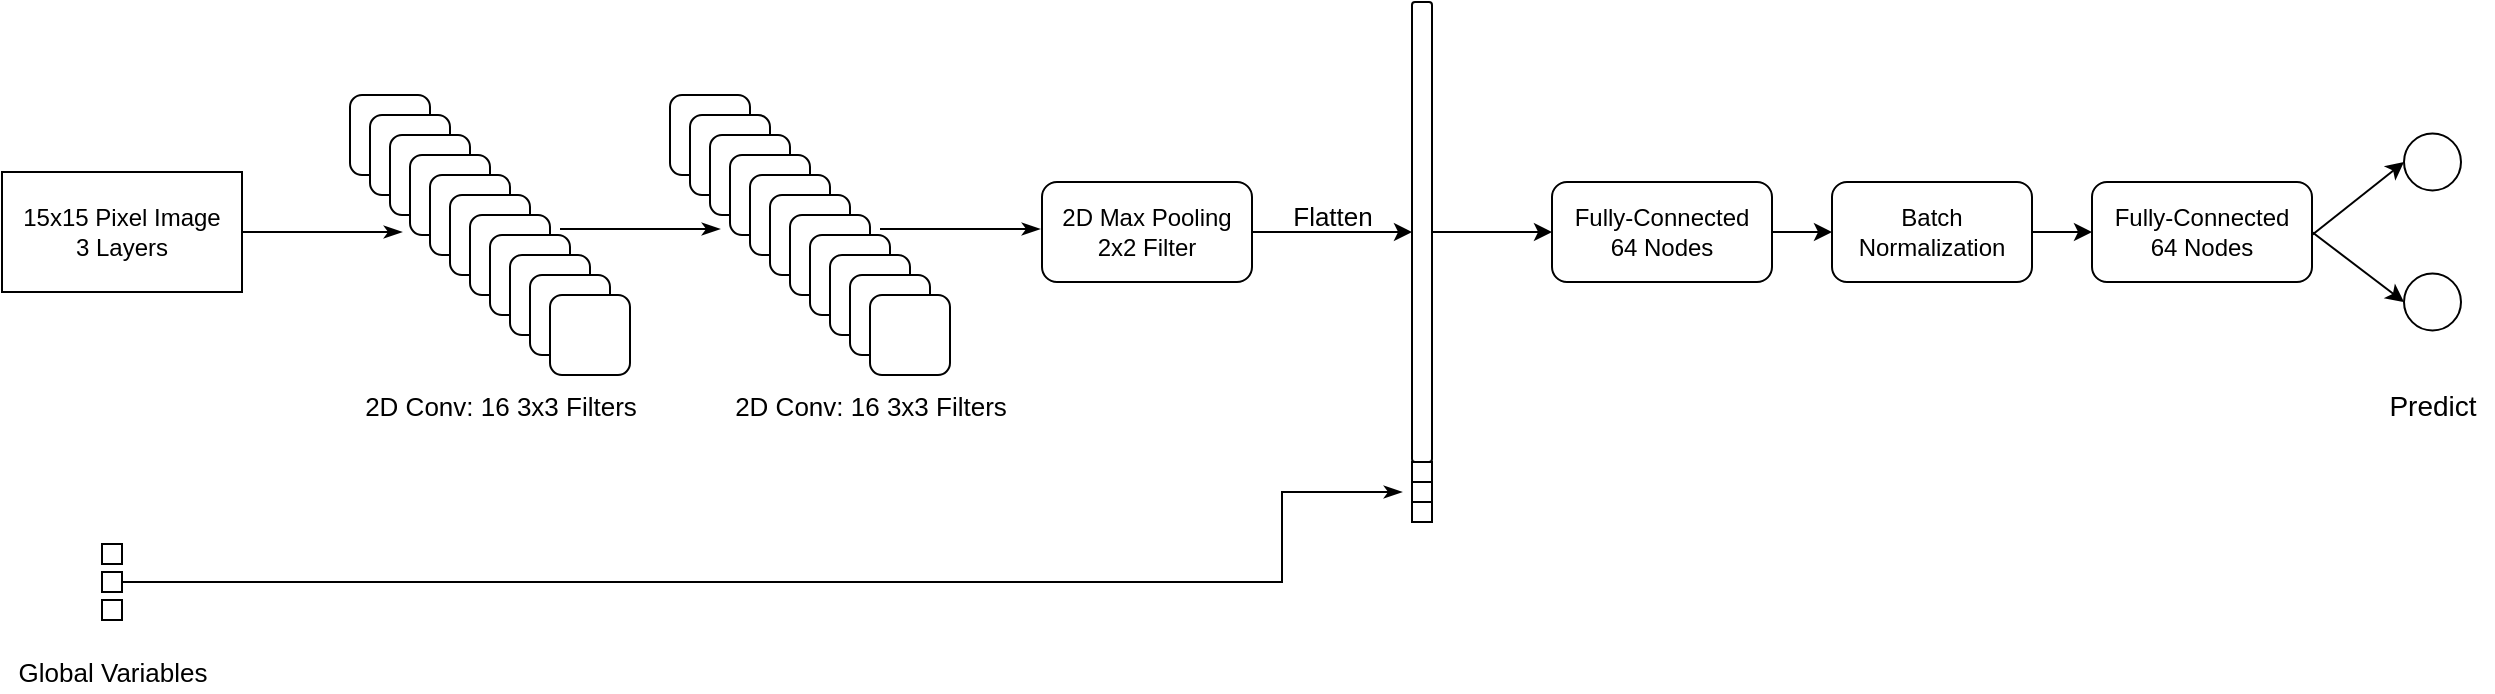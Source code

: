 <mxfile version="13.3.5" type="device"><diagram id="C5RBs43oDa-KdzZeNtuy" name="Page-1"><mxGraphModel dx="2249" dy="775" grid="1" gridSize="10" guides="1" tooltips="1" connect="1" arrows="1" fold="1" page="1" pageScale="1" pageWidth="827" pageHeight="1169" math="0" shadow="0"><root><mxCell id="WIyWlLk6GJQsqaUBKTNV-0"/><mxCell id="WIyWlLk6GJQsqaUBKTNV-1" parent="WIyWlLk6GJQsqaUBKTNV-0"/><mxCell id="yCYAWfJw5FWYG6XpLEPD-81" value="" style="edgeStyle=orthogonalEdgeStyle;rounded=0;orthogonalLoop=1;jettySize=auto;html=1;labelBackgroundColor=none;endArrow=classicThin;endFill=1;fontSize=13;" edge="1" parent="WIyWlLk6GJQsqaUBKTNV-1" source="yCYAWfJw5FWYG6XpLEPD-1"><mxGeometry relative="1" as="geometry"><mxPoint x="-510" y="230" as="targetPoint"/></mxGeometry></mxCell><mxCell id="yCYAWfJw5FWYG6XpLEPD-1" value="&lt;div&gt;15x15 Pixel Image&lt;/div&gt;&lt;div&gt;3 Layers&lt;br&gt;&lt;/div&gt;" style="rounded=0;whiteSpace=wrap;html=1;" vertex="1" parent="WIyWlLk6GJQsqaUBKTNV-1"><mxGeometry x="-710" y="200" width="120" height="60" as="geometry"/></mxCell><mxCell id="yCYAWfJw5FWYG6XpLEPD-2" value="" style="rounded=1;whiteSpace=wrap;html=1;" vertex="1" parent="WIyWlLk6GJQsqaUBKTNV-1"><mxGeometry x="-536" y="161.5" width="40" height="40" as="geometry"/></mxCell><mxCell id="yCYAWfJw5FWYG6XpLEPD-3" value="" style="rounded=1;whiteSpace=wrap;html=1;" vertex="1" parent="WIyWlLk6GJQsqaUBKTNV-1"><mxGeometry x="-526" y="171.5" width="40" height="40" as="geometry"/></mxCell><mxCell id="yCYAWfJw5FWYG6XpLEPD-4" value="" style="rounded=1;whiteSpace=wrap;html=1;" vertex="1" parent="WIyWlLk6GJQsqaUBKTNV-1"><mxGeometry x="-516" y="181.5" width="40" height="40" as="geometry"/></mxCell><mxCell id="yCYAWfJw5FWYG6XpLEPD-5" value="" style="rounded=1;whiteSpace=wrap;html=1;" vertex="1" parent="WIyWlLk6GJQsqaUBKTNV-1"><mxGeometry x="-506" y="191.5" width="40" height="40" as="geometry"/></mxCell><mxCell id="yCYAWfJw5FWYG6XpLEPD-85" value="" style="edgeStyle=orthogonalEdgeStyle;rounded=0;orthogonalLoop=1;jettySize=auto;html=1;labelBackgroundColor=none;endArrow=classicThin;endFill=1;fontSize=13;" edge="1" parent="WIyWlLk6GJQsqaUBKTNV-1"><mxGeometry relative="1" as="geometry"><mxPoint x="-431" y="228.5" as="sourcePoint"/><mxPoint x="-351" y="228.5" as="targetPoint"/></mxGeometry></mxCell><mxCell id="yCYAWfJw5FWYG6XpLEPD-6" value="" style="rounded=1;whiteSpace=wrap;html=1;" vertex="1" parent="WIyWlLk6GJQsqaUBKTNV-1"><mxGeometry x="-496" y="201.5" width="40" height="40" as="geometry"/></mxCell><mxCell id="yCYAWfJw5FWYG6XpLEPD-7" value="" style="rounded=1;whiteSpace=wrap;html=1;" vertex="1" parent="WIyWlLk6GJQsqaUBKTNV-1"><mxGeometry x="-486" y="211.5" width="40" height="40" as="geometry"/></mxCell><mxCell id="yCYAWfJw5FWYG6XpLEPD-8" value="" style="rounded=1;whiteSpace=wrap;html=1;" vertex="1" parent="WIyWlLk6GJQsqaUBKTNV-1"><mxGeometry x="-476" y="221.5" width="40" height="40" as="geometry"/></mxCell><mxCell id="yCYAWfJw5FWYG6XpLEPD-9" value="" style="rounded=1;whiteSpace=wrap;html=1;" vertex="1" parent="WIyWlLk6GJQsqaUBKTNV-1"><mxGeometry x="-466" y="231.5" width="40" height="40" as="geometry"/></mxCell><mxCell id="yCYAWfJw5FWYG6XpLEPD-10" value="" style="rounded=1;whiteSpace=wrap;html=1;" vertex="1" parent="WIyWlLk6GJQsqaUBKTNV-1"><mxGeometry x="-456" y="241.5" width="40" height="40" as="geometry"/></mxCell><mxCell id="yCYAWfJw5FWYG6XpLEPD-11" value="" style="rounded=1;whiteSpace=wrap;html=1;" vertex="1" parent="WIyWlLk6GJQsqaUBKTNV-1"><mxGeometry x="-446" y="251.5" width="40" height="40" as="geometry"/></mxCell><mxCell id="yCYAWfJw5FWYG6XpLEPD-14" value="2D Conv: 16 3x3 Filters" style="text;html=1;resizable=0;autosize=1;align=center;verticalAlign=middle;points=[];fillColor=none;strokeColor=none;rounded=0;fontSize=13;" vertex="1" parent="WIyWlLk6GJQsqaUBKTNV-1"><mxGeometry x="-536" y="306.5" width="150" height="20" as="geometry"/></mxCell><mxCell id="yCYAWfJw5FWYG6XpLEPD-18" value="" style="rounded=1;whiteSpace=wrap;html=1;" vertex="1" parent="WIyWlLk6GJQsqaUBKTNV-1"><mxGeometry x="-436" y="261.5" width="40" height="40" as="geometry"/></mxCell><mxCell id="yCYAWfJw5FWYG6XpLEPD-31" value="" style="rounded=1;whiteSpace=wrap;html=1;" vertex="1" parent="WIyWlLk6GJQsqaUBKTNV-1"><mxGeometry x="-376" y="161.5" width="40" height="40" as="geometry"/></mxCell><mxCell id="yCYAWfJw5FWYG6XpLEPD-32" value="" style="rounded=1;whiteSpace=wrap;html=1;" vertex="1" parent="WIyWlLk6GJQsqaUBKTNV-1"><mxGeometry x="-366" y="171.5" width="40" height="40" as="geometry"/></mxCell><mxCell id="yCYAWfJw5FWYG6XpLEPD-33" value="" style="rounded=1;whiteSpace=wrap;html=1;" vertex="1" parent="WIyWlLk6GJQsqaUBKTNV-1"><mxGeometry x="-356" y="181.5" width="40" height="40" as="geometry"/></mxCell><mxCell id="yCYAWfJw5FWYG6XpLEPD-34" value="" style="rounded=1;whiteSpace=wrap;html=1;" vertex="1" parent="WIyWlLk6GJQsqaUBKTNV-1"><mxGeometry x="-346" y="191.5" width="40" height="40" as="geometry"/></mxCell><mxCell id="yCYAWfJw5FWYG6XpLEPD-35" value="" style="rounded=1;whiteSpace=wrap;html=1;" vertex="1" parent="WIyWlLk6GJQsqaUBKTNV-1"><mxGeometry x="-336" y="201.5" width="40" height="40" as="geometry"/></mxCell><mxCell id="yCYAWfJw5FWYG6XpLEPD-36" value="" style="rounded=1;whiteSpace=wrap;html=1;" vertex="1" parent="WIyWlLk6GJQsqaUBKTNV-1"><mxGeometry x="-326" y="211.5" width="40" height="40" as="geometry"/></mxCell><mxCell id="yCYAWfJw5FWYG6XpLEPD-37" value="" style="rounded=1;whiteSpace=wrap;html=1;" vertex="1" parent="WIyWlLk6GJQsqaUBKTNV-1"><mxGeometry x="-316" y="221.5" width="40" height="40" as="geometry"/></mxCell><mxCell id="yCYAWfJw5FWYG6XpLEPD-38" value="" style="rounded=1;whiteSpace=wrap;html=1;" vertex="1" parent="WIyWlLk6GJQsqaUBKTNV-1"><mxGeometry x="-306" y="231.5" width="40" height="40" as="geometry"/></mxCell><mxCell id="yCYAWfJw5FWYG6XpLEPD-39" value="" style="rounded=1;whiteSpace=wrap;html=1;" vertex="1" parent="WIyWlLk6GJQsqaUBKTNV-1"><mxGeometry x="-296" y="241.5" width="40" height="40" as="geometry"/></mxCell><mxCell id="yCYAWfJw5FWYG6XpLEPD-40" value="" style="rounded=1;whiteSpace=wrap;html=1;" vertex="1" parent="WIyWlLk6GJQsqaUBKTNV-1"><mxGeometry x="-286" y="251.5" width="40" height="40" as="geometry"/></mxCell><mxCell id="yCYAWfJw5FWYG6XpLEPD-41" value="2D Conv: 16 3x3 Filters" style="text;html=1;resizable=0;autosize=1;align=center;verticalAlign=middle;points=[];fillColor=none;strokeColor=none;rounded=0;fontSize=13;" vertex="1" parent="WIyWlLk6GJQsqaUBKTNV-1"><mxGeometry x="-351" y="306.5" width="150" height="20" as="geometry"/></mxCell><mxCell id="yCYAWfJw5FWYG6XpLEPD-42" value="" style="rounded=1;whiteSpace=wrap;html=1;" vertex="1" parent="WIyWlLk6GJQsqaUBKTNV-1"><mxGeometry x="-276" y="261.5" width="40" height="40" as="geometry"/></mxCell><mxCell id="yCYAWfJw5FWYG6XpLEPD-74" value="&lt;div&gt;Flatten&lt;/div&gt;&lt;div&gt;&lt;br&gt;&lt;/div&gt;" style="edgeStyle=orthogonalEdgeStyle;rounded=0;orthogonalLoop=1;jettySize=auto;html=1;fontSize=13;labelBackgroundColor=none;" edge="1" parent="WIyWlLk6GJQsqaUBKTNV-1" source="yCYAWfJw5FWYG6XpLEPD-44" target="yCYAWfJw5FWYG6XpLEPD-58"><mxGeometry relative="1" as="geometry"><Array as="points"><mxPoint x="-25" y="230"/><mxPoint x="-25" y="230"/></Array></mxGeometry></mxCell><mxCell id="yCYAWfJw5FWYG6XpLEPD-44" value="&lt;div&gt;2D Max Pooling&lt;/div&gt;&lt;div&gt;2x2 Filter&lt;br&gt;&lt;/div&gt;" style="rounded=1;whiteSpace=wrap;html=1;" vertex="1" parent="WIyWlLk6GJQsqaUBKTNV-1"><mxGeometry x="-190" y="205" width="105" height="50" as="geometry"/></mxCell><mxCell id="yCYAWfJw5FWYG6XpLEPD-75" value="" style="edgeStyle=orthogonalEdgeStyle;rounded=0;orthogonalLoop=1;jettySize=auto;html=1;labelBackgroundColor=none;fontSize=13;" edge="1" parent="WIyWlLk6GJQsqaUBKTNV-1" source="yCYAWfJw5FWYG6XpLEPD-58" target="yCYAWfJw5FWYG6XpLEPD-61"><mxGeometry relative="1" as="geometry"/></mxCell><mxCell id="yCYAWfJw5FWYG6XpLEPD-58" value="" style="rounded=1;whiteSpace=wrap;html=1;" vertex="1" parent="WIyWlLk6GJQsqaUBKTNV-1"><mxGeometry x="-5" y="115" width="10" height="230" as="geometry"/></mxCell><mxCell id="yCYAWfJw5FWYG6XpLEPD-73" value="" style="edgeStyle=orthogonalEdgeStyle;rounded=0;orthogonalLoop=1;jettySize=auto;html=1;fontSize=13;" edge="1" parent="WIyWlLk6GJQsqaUBKTNV-1" source="yCYAWfJw5FWYG6XpLEPD-61" target="yCYAWfJw5FWYG6XpLEPD-62"><mxGeometry relative="1" as="geometry"/></mxCell><mxCell id="yCYAWfJw5FWYG6XpLEPD-61" value="&lt;div&gt;Fully-Connected&lt;/div&gt;&lt;div&gt;64 Nodes&lt;br&gt;&lt;/div&gt;" style="rounded=1;whiteSpace=wrap;html=1;" vertex="1" parent="WIyWlLk6GJQsqaUBKTNV-1"><mxGeometry x="65" y="205" width="110" height="50" as="geometry"/></mxCell><mxCell id="yCYAWfJw5FWYG6XpLEPD-70" value="&lt;div&gt;Fully-Connected&lt;/div&gt;&lt;div&gt;64 Nodes&lt;br&gt;&lt;/div&gt;" style="rounded=1;whiteSpace=wrap;html=1;" vertex="1" parent="WIyWlLk6GJQsqaUBKTNV-1"><mxGeometry x="335" y="205" width="110" height="50" as="geometry"/></mxCell><mxCell id="yCYAWfJw5FWYG6XpLEPD-72" value="" style="edgeStyle=orthogonalEdgeStyle;rounded=0;orthogonalLoop=1;jettySize=auto;html=1;fontSize=13;" edge="1" parent="WIyWlLk6GJQsqaUBKTNV-1" source="yCYAWfJw5FWYG6XpLEPD-62" target="yCYAWfJw5FWYG6XpLEPD-70"><mxGeometry relative="1" as="geometry"/></mxCell><mxCell id="yCYAWfJw5FWYG6XpLEPD-62" value="&lt;div&gt;Batch Normalization&lt;br&gt;&lt;/div&gt;" style="rounded=1;whiteSpace=wrap;html=1;" vertex="1" parent="WIyWlLk6GJQsqaUBKTNV-1"><mxGeometry x="205" y="205" width="100" height="50" as="geometry"/></mxCell><mxCell id="yCYAWfJw5FWYG6XpLEPD-87" value="" style="edgeStyle=orthogonalEdgeStyle;rounded=0;orthogonalLoop=1;jettySize=auto;html=1;labelBackgroundColor=none;endArrow=classicThin;endFill=1;fontSize=13;" edge="1" parent="WIyWlLk6GJQsqaUBKTNV-1"><mxGeometry relative="1" as="geometry"><mxPoint x="-271" y="228.5" as="sourcePoint"/><mxPoint x="-191" y="228.5" as="targetPoint"/></mxGeometry></mxCell><mxCell id="yCYAWfJw5FWYG6XpLEPD-89" value="" style="ellipse;whiteSpace=wrap;html=1;aspect=fixed;fontSize=13;" vertex="1" parent="WIyWlLk6GJQsqaUBKTNV-1"><mxGeometry x="491" y="180.75" width="28.5" height="28.5" as="geometry"/></mxCell><mxCell id="yCYAWfJw5FWYG6XpLEPD-91" value="" style="ellipse;whiteSpace=wrap;html=1;aspect=fixed;fontSize=13;" vertex="1" parent="WIyWlLk6GJQsqaUBKTNV-1"><mxGeometry x="491" y="250.75" width="28.5" height="28.5" as="geometry"/></mxCell><mxCell id="yCYAWfJw5FWYG6XpLEPD-97" value="" style="endArrow=classic;html=1;labelBackgroundColor=none;fontSize=13;entryX=0;entryY=0.5;entryDx=0;entryDy=0;" edge="1" parent="WIyWlLk6GJQsqaUBKTNV-1" target="yCYAWfJw5FWYG6XpLEPD-89"><mxGeometry width="50" height="50" relative="1" as="geometry"><mxPoint x="445" y="231.5" as="sourcePoint"/><mxPoint x="495" y="181.5" as="targetPoint"/></mxGeometry></mxCell><mxCell id="yCYAWfJw5FWYG6XpLEPD-99" value="Predict" style="text;html=1;resizable=0;autosize=1;align=center;verticalAlign=middle;points=[];fillColor=none;strokeColor=none;rounded=0;fontSize=14;" vertex="1" parent="WIyWlLk6GJQsqaUBKTNV-1"><mxGeometry x="475.25" y="306.5" width="60" height="20" as="geometry"/></mxCell><mxCell id="yCYAWfJw5FWYG6XpLEPD-100" value="" style="endArrow=classic;html=1;labelBackgroundColor=none;fontSize=13;entryX=0;entryY=0.5;entryDx=0;entryDy=0;exitX=1;exitY=0.5;exitDx=0;exitDy=0;" edge="1" parent="WIyWlLk6GJQsqaUBKTNV-1" source="yCYAWfJw5FWYG6XpLEPD-70" target="yCYAWfJw5FWYG6XpLEPD-91"><mxGeometry width="50" height="50" relative="1" as="geometry"><mxPoint x="455" y="241.5" as="sourcePoint"/><mxPoint x="501" y="205" as="targetPoint"/></mxGeometry></mxCell><mxCell id="yCYAWfJw5FWYG6XpLEPD-101" value="" style="whiteSpace=wrap;html=1;aspect=fixed;fontSize=13;" vertex="1" parent="WIyWlLk6GJQsqaUBKTNV-1"><mxGeometry x="-660" y="386" width="10" height="10" as="geometry"/></mxCell><mxCell id="yCYAWfJw5FWYG6XpLEPD-108" value="" style="edgeStyle=orthogonalEdgeStyle;rounded=0;orthogonalLoop=1;jettySize=auto;html=1;labelBackgroundColor=none;endArrow=classicThin;endFill=1;fontSize=13;" edge="1" parent="WIyWlLk6GJQsqaUBKTNV-1" source="yCYAWfJw5FWYG6XpLEPD-102"><mxGeometry relative="1" as="geometry"><mxPoint x="-10" y="360" as="targetPoint"/><Array as="points"><mxPoint x="-70" y="405"/><mxPoint x="-70" y="360"/></Array></mxGeometry></mxCell><mxCell id="yCYAWfJw5FWYG6XpLEPD-102" value="" style="whiteSpace=wrap;html=1;aspect=fixed;fontSize=13;" vertex="1" parent="WIyWlLk6GJQsqaUBKTNV-1"><mxGeometry x="-660" y="400" width="10" height="10" as="geometry"/></mxCell><mxCell id="yCYAWfJw5FWYG6XpLEPD-103" value="" style="whiteSpace=wrap;html=1;aspect=fixed;fontSize=13;" vertex="1" parent="WIyWlLk6GJQsqaUBKTNV-1"><mxGeometry x="-660" y="414" width="10" height="10" as="geometry"/></mxCell><mxCell id="yCYAWfJw5FWYG6XpLEPD-109" value="" style="whiteSpace=wrap;html=1;aspect=fixed;fontSize=13;" vertex="1" parent="WIyWlLk6GJQsqaUBKTNV-1"><mxGeometry x="-5" y="345" width="10" height="10" as="geometry"/></mxCell><mxCell id="yCYAWfJw5FWYG6XpLEPD-112" value="" style="whiteSpace=wrap;html=1;aspect=fixed;fontSize=13;" vertex="1" parent="WIyWlLk6GJQsqaUBKTNV-1"><mxGeometry x="-5" y="355" width="10" height="10" as="geometry"/></mxCell><mxCell id="yCYAWfJw5FWYG6XpLEPD-113" value="" style="whiteSpace=wrap;html=1;aspect=fixed;fontSize=13;" vertex="1" parent="WIyWlLk6GJQsqaUBKTNV-1"><mxGeometry x="-5" y="365" width="10" height="10" as="geometry"/></mxCell><mxCell id="yCYAWfJw5FWYG6XpLEPD-114" value="Global Variables" style="text;html=1;resizable=0;autosize=1;align=center;verticalAlign=middle;points=[];fillColor=none;strokeColor=none;rounded=0;fontSize=13;" vertex="1" parent="WIyWlLk6GJQsqaUBKTNV-1"><mxGeometry x="-710" y="440" width="110" height="20" as="geometry"/></mxCell></root></mxGraphModel></diagram></mxfile>